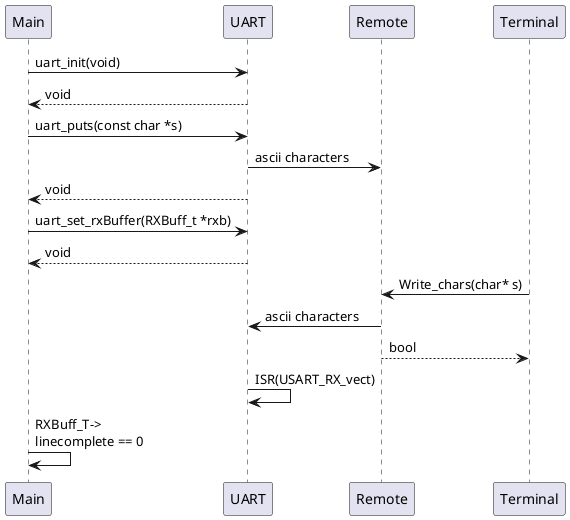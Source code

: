 @startuml communication

Main ->  UART: uart_init(void)
UART --> Main: void

Main ->  UART: uart_puts(const char *s)
UART -> Remote: ascii characters
UART --> Main: void


Main -> UART: uart_set_rxBuffer(RXBuff_t *rxb)
UART --> Main: void

Terminal -> Remote: Write_chars(char* s) 
Remote -> UART: ascii characters
Remote --> Terminal: bool 

UART -> UART: ISR(USART_RX_vect)
Main -> Main: RXBuff_T->\nlinecomplete == 0



@enduml
